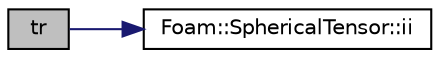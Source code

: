 digraph "tr"
{
  bgcolor="transparent";
  edge [fontname="Helvetica",fontsize="10",labelfontname="Helvetica",labelfontsize="10"];
  node [fontname="Helvetica",fontsize="10",shape=record];
  rankdir="LR";
  Node138172 [label="tr",height=0.2,width=0.4,color="black", fillcolor="grey75", style="filled", fontcolor="black"];
  Node138172 -> Node138173 [color="midnightblue",fontsize="10",style="solid",fontname="Helvetica"];
  Node138173 [label="Foam::SphericalTensor::ii",height=0.2,width=0.4,color="black",URL="$a29493.html#a8a6ef975bcb1f17d9cd0457417bcac47"];
}
